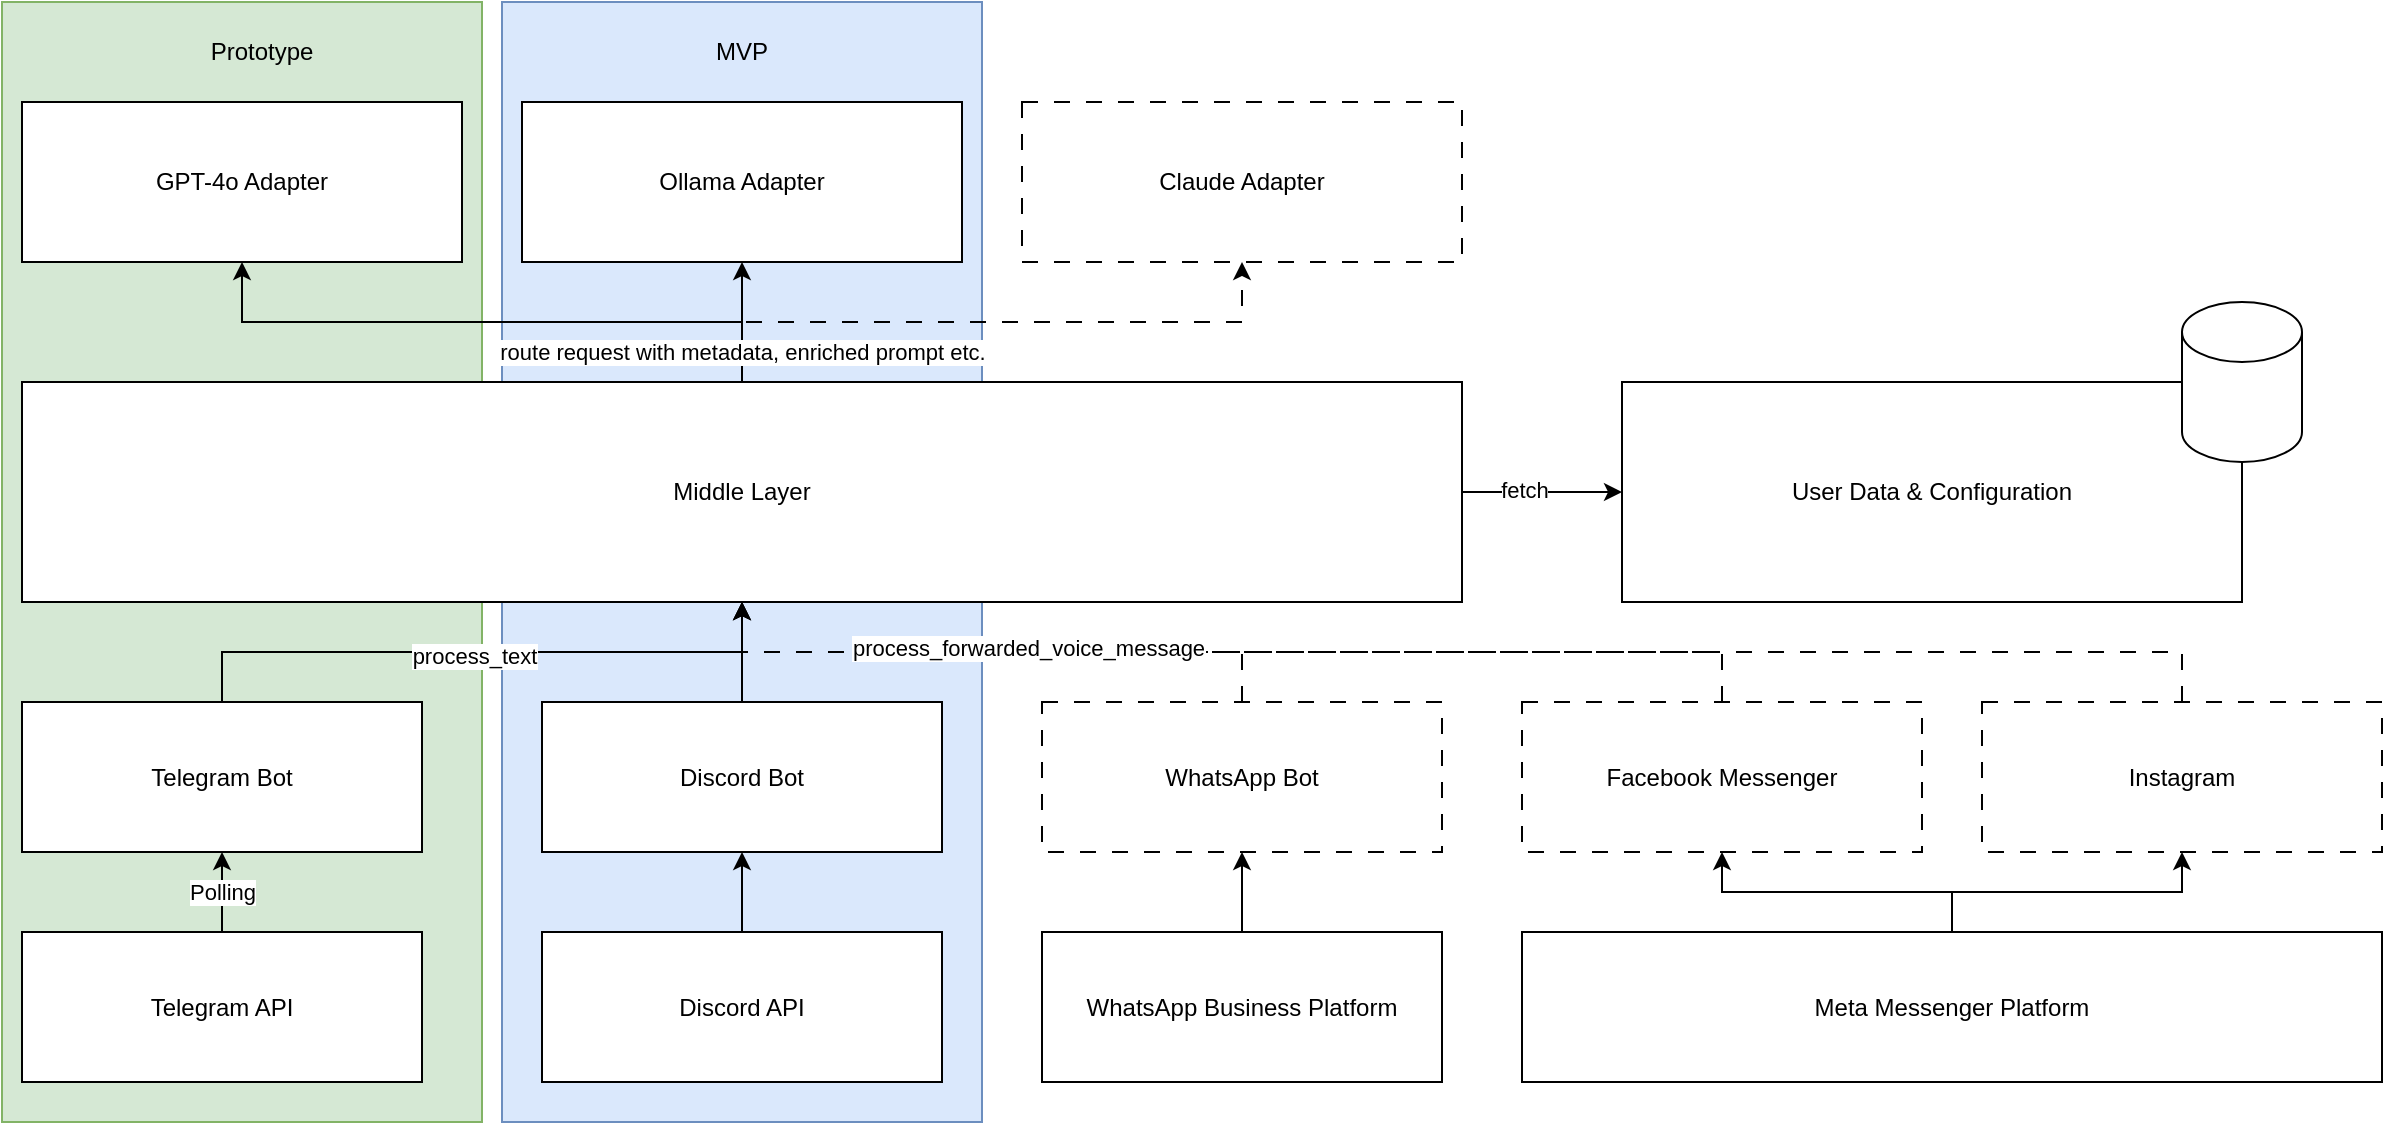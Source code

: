 <mxfile version="24.4.7" type="github">
  <diagram name="Page-1" id="fjdlz_aVAt7LVahYPMCF">
    <mxGraphModel dx="1434" dy="769" grid="1" gridSize="10" guides="1" tooltips="1" connect="1" arrows="1" fold="1" page="1" pageScale="1" pageWidth="827" pageHeight="1169" math="0" shadow="0">
      <root>
        <mxCell id="0" />
        <mxCell id="1" parent="0" />
        <mxCell id="6ZwXhWziYoBvLU2JVaCZ-55" style="edgeStyle=orthogonalEdgeStyle;rounded=0;orthogonalLoop=1;jettySize=auto;html=1;exitX=0.5;exitY=0;exitDx=0;exitDy=0;entryX=0.5;entryY=1;entryDx=0;entryDy=0;dashed=1;dashPattern=8 8;" edge="1" parent="1" source="6ZwXhWziYoBvLU2JVaCZ-43" target="6ZwXhWziYoBvLU2JVaCZ-5">
          <mxGeometry relative="1" as="geometry" />
        </mxCell>
        <mxCell id="6ZwXhWziYoBvLU2JVaCZ-56" style="edgeStyle=orthogonalEdgeStyle;rounded=0;orthogonalLoop=1;jettySize=auto;html=1;exitX=0.5;exitY=0;exitDx=0;exitDy=0;entryX=0.5;entryY=1;entryDx=0;entryDy=0;dashed=1;dashPattern=8 8;" edge="1" parent="1" source="6ZwXhWziYoBvLU2JVaCZ-44" target="6ZwXhWziYoBvLU2JVaCZ-5">
          <mxGeometry relative="1" as="geometry" />
        </mxCell>
        <mxCell id="6ZwXhWziYoBvLU2JVaCZ-40" value="" style="rounded=0;whiteSpace=wrap;html=1;fillColor=#dae8fc;strokeColor=#6c8ebf;" vertex="1" parent="1">
          <mxGeometry x="290" y="40" width="240" height="560" as="geometry" />
        </mxCell>
        <mxCell id="6ZwXhWziYoBvLU2JVaCZ-36" value="" style="rounded=0;whiteSpace=wrap;html=1;fillColor=#d5e8d4;strokeColor=#82b366;" vertex="1" parent="1">
          <mxGeometry x="40" y="40" width="240" height="560" as="geometry" />
        </mxCell>
        <mxCell id="6ZwXhWziYoBvLU2JVaCZ-11" value="User Data &amp;amp; Configuration" style="rounded=0;whiteSpace=wrap;html=1;" vertex="1" parent="1">
          <mxGeometry x="850" y="230" width="310" height="110" as="geometry" />
        </mxCell>
        <mxCell id="6ZwXhWziYoBvLU2JVaCZ-7" style="edgeStyle=orthogonalEdgeStyle;rounded=0;orthogonalLoop=1;jettySize=auto;html=1;exitX=0.5;exitY=0;exitDx=0;exitDy=0;entryX=0.5;entryY=1;entryDx=0;entryDy=0;" edge="1" parent="1" source="6ZwXhWziYoBvLU2JVaCZ-1" target="6ZwXhWziYoBvLU2JVaCZ-5">
          <mxGeometry relative="1" as="geometry" />
        </mxCell>
        <mxCell id="6ZwXhWziYoBvLU2JVaCZ-8" value="process_text" style="edgeLabel;html=1;align=center;verticalAlign=middle;resizable=0;points=[];" vertex="1" connectable="0" parent="6ZwXhWziYoBvLU2JVaCZ-7">
          <mxGeometry x="-0.03" y="-2" relative="1" as="geometry">
            <mxPoint as="offset" />
          </mxGeometry>
        </mxCell>
        <mxCell id="6ZwXhWziYoBvLU2JVaCZ-1" value="Telegram Bot" style="rounded=0;whiteSpace=wrap;html=1;" vertex="1" parent="1">
          <mxGeometry x="50" y="390" width="200" height="75" as="geometry" />
        </mxCell>
        <mxCell id="6ZwXhWziYoBvLU2JVaCZ-3" style="edgeStyle=orthogonalEdgeStyle;rounded=0;orthogonalLoop=1;jettySize=auto;html=1;exitX=0.5;exitY=0;exitDx=0;exitDy=0;entryX=0.5;entryY=1;entryDx=0;entryDy=0;" edge="1" parent="1" source="6ZwXhWziYoBvLU2JVaCZ-2" target="6ZwXhWziYoBvLU2JVaCZ-1">
          <mxGeometry relative="1" as="geometry" />
        </mxCell>
        <mxCell id="6ZwXhWziYoBvLU2JVaCZ-4" value="Polling" style="edgeLabel;html=1;align=center;verticalAlign=middle;resizable=0;points=[];" vertex="1" connectable="0" parent="6ZwXhWziYoBvLU2JVaCZ-3">
          <mxGeometry relative="1" as="geometry">
            <mxPoint as="offset" />
          </mxGeometry>
        </mxCell>
        <mxCell id="6ZwXhWziYoBvLU2JVaCZ-2" value="Telegram API" style="rounded=0;whiteSpace=wrap;html=1;" vertex="1" parent="1">
          <mxGeometry x="50" y="505" width="200" height="75" as="geometry" />
        </mxCell>
        <mxCell id="6ZwXhWziYoBvLU2JVaCZ-14" style="edgeStyle=orthogonalEdgeStyle;rounded=0;orthogonalLoop=1;jettySize=auto;html=1;exitX=1;exitY=0.5;exitDx=0;exitDy=0;entryX=0;entryY=0.5;entryDx=0;entryDy=0;" edge="1" parent="1" source="6ZwXhWziYoBvLU2JVaCZ-5" target="6ZwXhWziYoBvLU2JVaCZ-11">
          <mxGeometry relative="1" as="geometry" />
        </mxCell>
        <mxCell id="6ZwXhWziYoBvLU2JVaCZ-15" value="fetch" style="edgeLabel;html=1;align=center;verticalAlign=middle;resizable=0;points=[];" vertex="1" connectable="0" parent="6ZwXhWziYoBvLU2JVaCZ-14">
          <mxGeometry x="-0.22" y="1" relative="1" as="geometry">
            <mxPoint as="offset" />
          </mxGeometry>
        </mxCell>
        <mxCell id="6ZwXhWziYoBvLU2JVaCZ-19" style="edgeStyle=orthogonalEdgeStyle;rounded=0;orthogonalLoop=1;jettySize=auto;html=1;exitX=0.5;exitY=0;exitDx=0;exitDy=0;entryX=0.5;entryY=1;entryDx=0;entryDy=0;" edge="1" parent="1" source="6ZwXhWziYoBvLU2JVaCZ-5" target="6ZwXhWziYoBvLU2JVaCZ-16">
          <mxGeometry relative="1" as="geometry" />
        </mxCell>
        <mxCell id="6ZwXhWziYoBvLU2JVaCZ-20" style="edgeStyle=orthogonalEdgeStyle;rounded=0;orthogonalLoop=1;jettySize=auto;html=1;exitX=0.5;exitY=0;exitDx=0;exitDy=0;entryX=0.5;entryY=1;entryDx=0;entryDy=0;" edge="1" parent="1" source="6ZwXhWziYoBvLU2JVaCZ-5" target="6ZwXhWziYoBvLU2JVaCZ-17">
          <mxGeometry relative="1" as="geometry" />
        </mxCell>
        <mxCell id="6ZwXhWziYoBvLU2JVaCZ-21" style="edgeStyle=orthogonalEdgeStyle;rounded=0;orthogonalLoop=1;jettySize=auto;html=1;exitX=0.5;exitY=0;exitDx=0;exitDy=0;entryX=0.5;entryY=1;entryDx=0;entryDy=0;dashed=1;dashPattern=8 8;" edge="1" parent="1" source="6ZwXhWziYoBvLU2JVaCZ-5" target="6ZwXhWziYoBvLU2JVaCZ-18">
          <mxGeometry relative="1" as="geometry" />
        </mxCell>
        <mxCell id="6ZwXhWziYoBvLU2JVaCZ-23" value="route request with metadata, enriched prompt etc." style="edgeLabel;html=1;align=center;verticalAlign=middle;resizable=0;points=[];" vertex="1" connectable="0" parent="6ZwXhWziYoBvLU2JVaCZ-21">
          <mxGeometry x="-0.9" relative="1" as="geometry">
            <mxPoint as="offset" />
          </mxGeometry>
        </mxCell>
        <mxCell id="6ZwXhWziYoBvLU2JVaCZ-5" value="Middle Layer" style="rounded=0;whiteSpace=wrap;html=1;" vertex="1" parent="1">
          <mxGeometry x="50" y="230" width="720" height="110" as="geometry" />
        </mxCell>
        <mxCell id="6ZwXhWziYoBvLU2JVaCZ-10" value="" style="shape=cylinder3;whiteSpace=wrap;html=1;boundedLbl=1;backgroundOutline=1;size=15;" vertex="1" parent="1">
          <mxGeometry x="1130" y="190" width="60" height="80" as="geometry" />
        </mxCell>
        <mxCell id="6ZwXhWziYoBvLU2JVaCZ-16" value="GPT-4o Adapter" style="rounded=0;whiteSpace=wrap;html=1;" vertex="1" parent="1">
          <mxGeometry x="50" y="90" width="220" height="80" as="geometry" />
        </mxCell>
        <mxCell id="6ZwXhWziYoBvLU2JVaCZ-17" value="Ollama Adapter" style="rounded=0;whiteSpace=wrap;html=1;" vertex="1" parent="1">
          <mxGeometry x="300" y="90" width="220" height="80" as="geometry" />
        </mxCell>
        <mxCell id="6ZwXhWziYoBvLU2JVaCZ-18" value="Claude Adapter" style="rounded=0;whiteSpace=wrap;html=1;dashed=1;dashPattern=8 8;" vertex="1" parent="1">
          <mxGeometry x="550" y="90" width="220" height="80" as="geometry" />
        </mxCell>
        <mxCell id="6ZwXhWziYoBvLU2JVaCZ-28" style="edgeStyle=orthogonalEdgeStyle;rounded=0;orthogonalLoop=1;jettySize=auto;html=1;exitX=0.5;exitY=0;exitDx=0;exitDy=0;entryX=0.5;entryY=1;entryDx=0;entryDy=0;" edge="1" parent="1" source="6ZwXhWziYoBvLU2JVaCZ-24" target="6ZwXhWziYoBvLU2JVaCZ-25">
          <mxGeometry relative="1" as="geometry" />
        </mxCell>
        <mxCell id="6ZwXhWziYoBvLU2JVaCZ-24" value="Discord API" style="rounded=0;whiteSpace=wrap;html=1;" vertex="1" parent="1">
          <mxGeometry x="310" y="505" width="200" height="75" as="geometry" />
        </mxCell>
        <mxCell id="6ZwXhWziYoBvLU2JVaCZ-29" style="edgeStyle=orthogonalEdgeStyle;rounded=0;orthogonalLoop=1;jettySize=auto;html=1;exitX=0.5;exitY=0;exitDx=0;exitDy=0;entryX=0.5;entryY=1;entryDx=0;entryDy=0;" edge="1" parent="1" source="6ZwXhWziYoBvLU2JVaCZ-25" target="6ZwXhWziYoBvLU2JVaCZ-5">
          <mxGeometry relative="1" as="geometry" />
        </mxCell>
        <mxCell id="6ZwXhWziYoBvLU2JVaCZ-25" value="Discord Bot" style="rounded=0;whiteSpace=wrap;html=1;" vertex="1" parent="1">
          <mxGeometry x="310" y="390" width="200" height="75" as="geometry" />
        </mxCell>
        <mxCell id="6ZwXhWziYoBvLU2JVaCZ-30" style="edgeStyle=orthogonalEdgeStyle;rounded=0;orthogonalLoop=1;jettySize=auto;html=1;exitX=0.5;exitY=0;exitDx=0;exitDy=0;entryX=0.5;entryY=1;entryDx=0;entryDy=0;dashed=1;dashPattern=8 8;" edge="1" parent="1" source="6ZwXhWziYoBvLU2JVaCZ-26" target="6ZwXhWziYoBvLU2JVaCZ-5">
          <mxGeometry relative="1" as="geometry" />
        </mxCell>
        <mxCell id="6ZwXhWziYoBvLU2JVaCZ-32" value="process_forwarded_voice_message" style="edgeLabel;html=1;align=center;verticalAlign=middle;resizable=0;points=[];" vertex="1" connectable="0" parent="6ZwXhWziYoBvLU2JVaCZ-30">
          <mxGeometry x="-0.12" y="-2" relative="1" as="geometry">
            <mxPoint as="offset" />
          </mxGeometry>
        </mxCell>
        <mxCell id="6ZwXhWziYoBvLU2JVaCZ-26" value="WhatsApp Bot" style="rounded=0;whiteSpace=wrap;html=1;dashed=1;dashPattern=8 8;" vertex="1" parent="1">
          <mxGeometry x="560" y="390" width="200" height="75" as="geometry" />
        </mxCell>
        <mxCell id="6ZwXhWziYoBvLU2JVaCZ-31" style="edgeStyle=orthogonalEdgeStyle;rounded=0;orthogonalLoop=1;jettySize=auto;html=1;exitX=0.5;exitY=0;exitDx=0;exitDy=0;entryX=0.5;entryY=1;entryDx=0;entryDy=0;" edge="1" parent="1" source="6ZwXhWziYoBvLU2JVaCZ-27" target="6ZwXhWziYoBvLU2JVaCZ-26">
          <mxGeometry relative="1" as="geometry" />
        </mxCell>
        <mxCell id="6ZwXhWziYoBvLU2JVaCZ-27" value="WhatsApp Business Platform" style="rounded=0;whiteSpace=wrap;html=1;" vertex="1" parent="1">
          <mxGeometry x="560" y="505" width="200" height="75" as="geometry" />
        </mxCell>
        <mxCell id="6ZwXhWziYoBvLU2JVaCZ-33" value="" style="shape=image;html=1;verticalAlign=top;verticalLabelPosition=bottom;labelBackgroundColor=#ffffff;imageAspect=0;aspect=fixed;image=https://cdn1.iconfinder.com/data/icons/unicons-line-vol-3/24/docker-128.png" vertex="1" parent="1">
          <mxGeometry x="222" y="375" width="48" height="48" as="geometry" />
        </mxCell>
        <mxCell id="6ZwXhWziYoBvLU2JVaCZ-34" value="" style="shape=image;html=1;verticalAlign=top;verticalLabelPosition=bottom;labelBackgroundColor=#ffffff;imageAspect=0;aspect=fixed;image=https://cdn1.iconfinder.com/data/icons/unicons-line-vol-3/24/docker-128.png" vertex="1" parent="1">
          <mxGeometry x="490" y="375" width="48" height="48" as="geometry" />
        </mxCell>
        <mxCell id="6ZwXhWziYoBvLU2JVaCZ-35" value="" style="shape=image;html=1;verticalAlign=top;verticalLabelPosition=bottom;labelBackgroundColor=#ffffff;imageAspect=0;aspect=fixed;image=https://cdn1.iconfinder.com/data/icons/unicons-line-vol-3/24/docker-128.png" vertex="1" parent="1">
          <mxGeometry x="740" y="375" width="48" height="48" as="geometry" />
        </mxCell>
        <mxCell id="6ZwXhWziYoBvLU2JVaCZ-41" value="Prototype" style="text;html=1;align=center;verticalAlign=middle;whiteSpace=wrap;rounded=0;" vertex="1" parent="1">
          <mxGeometry x="140" y="50" width="60" height="30" as="geometry" />
        </mxCell>
        <mxCell id="6ZwXhWziYoBvLU2JVaCZ-42" value="MVP" style="text;html=1;align=center;verticalAlign=middle;whiteSpace=wrap;rounded=0;" vertex="1" parent="1">
          <mxGeometry x="380" y="50" width="60" height="30" as="geometry" />
        </mxCell>
        <mxCell id="6ZwXhWziYoBvLU2JVaCZ-43" value="Facebook Messenger" style="rounded=0;whiteSpace=wrap;html=1;dashed=1;dashPattern=8 8;" vertex="1" parent="1">
          <mxGeometry x="800" y="390" width="200" height="75" as="geometry" />
        </mxCell>
        <mxCell id="6ZwXhWziYoBvLU2JVaCZ-44" value="Instagram" style="rounded=0;whiteSpace=wrap;html=1;dashed=1;dashPattern=8 8;" vertex="1" parent="1">
          <mxGeometry x="1030" y="390" width="200" height="75" as="geometry" />
        </mxCell>
        <mxCell id="6ZwXhWziYoBvLU2JVaCZ-48" style="edgeStyle=orthogonalEdgeStyle;rounded=0;orthogonalLoop=1;jettySize=auto;html=1;exitX=0.5;exitY=0;exitDx=0;exitDy=0;entryX=0.5;entryY=1;entryDx=0;entryDy=0;" edge="1" parent="1" source="6ZwXhWziYoBvLU2JVaCZ-45" target="6ZwXhWziYoBvLU2JVaCZ-43">
          <mxGeometry relative="1" as="geometry" />
        </mxCell>
        <mxCell id="6ZwXhWziYoBvLU2JVaCZ-49" style="edgeStyle=orthogonalEdgeStyle;rounded=0;orthogonalLoop=1;jettySize=auto;html=1;exitX=0.5;exitY=0;exitDx=0;exitDy=0;entryX=0.5;entryY=1;entryDx=0;entryDy=0;" edge="1" parent="1" source="6ZwXhWziYoBvLU2JVaCZ-45" target="6ZwXhWziYoBvLU2JVaCZ-44">
          <mxGeometry relative="1" as="geometry" />
        </mxCell>
        <mxCell id="6ZwXhWziYoBvLU2JVaCZ-45" value="Meta Messenger Platform" style="rounded=0;whiteSpace=wrap;html=1;" vertex="1" parent="1">
          <mxGeometry x="800" y="505" width="430" height="75" as="geometry" />
        </mxCell>
      </root>
    </mxGraphModel>
  </diagram>
</mxfile>
